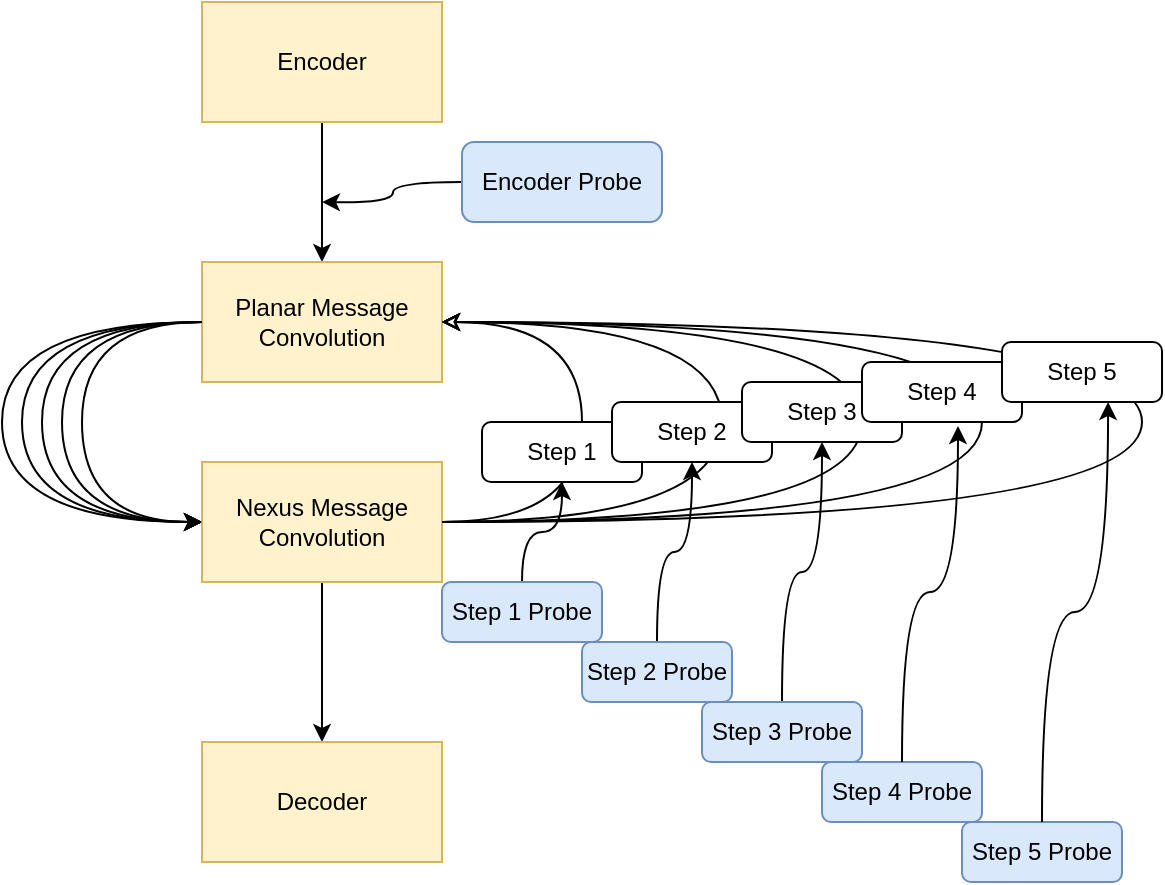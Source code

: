 <mxfile version="26.2.13">
  <diagram name="Page-1" id="L7l0dstNkjbx7Ky0Pc4p">
    <mxGraphModel dx="852" dy="606" grid="1" gridSize="10" guides="1" tooltips="1" connect="1" arrows="1" fold="1" page="1" pageScale="1" pageWidth="850" pageHeight="1100" math="0" shadow="0">
      <root>
        <mxCell id="0" />
        <mxCell id="1" parent="0" />
        <mxCell id="kMyLr6s2t6i_OizCnfoV-5" style="edgeStyle=orthogonalEdgeStyle;rounded=0;orthogonalLoop=1;jettySize=auto;html=1;entryX=0.5;entryY=0;entryDx=0;entryDy=0;" edge="1" parent="1" source="kMyLr6s2t6i_OizCnfoV-1" target="kMyLr6s2t6i_OizCnfoV-2">
          <mxGeometry relative="1" as="geometry" />
        </mxCell>
        <mxCell id="kMyLr6s2t6i_OizCnfoV-1" value="Encoder" style="rounded=0;whiteSpace=wrap;html=1;fillColor=#fff2cc;strokeColor=#d6b656;" vertex="1" parent="1">
          <mxGeometry x="140" y="240" width="120" height="60" as="geometry" />
        </mxCell>
        <mxCell id="kMyLr6s2t6i_OizCnfoV-9" style="edgeStyle=orthogonalEdgeStyle;curved=1;rounded=0;orthogonalLoop=1;jettySize=auto;html=1;exitX=0;exitY=0.5;exitDx=0;exitDy=0;entryX=0;entryY=0.5;entryDx=0;entryDy=0;" edge="1" parent="1" source="kMyLr6s2t6i_OizCnfoV-2" target="kMyLr6s2t6i_OizCnfoV-3">
          <mxGeometry relative="1" as="geometry">
            <Array as="points">
              <mxPoint x="80" y="400" />
              <mxPoint x="80" y="500" />
            </Array>
          </mxGeometry>
        </mxCell>
        <mxCell id="kMyLr6s2t6i_OizCnfoV-11" style="edgeStyle=orthogonalEdgeStyle;curved=1;rounded=0;orthogonalLoop=1;jettySize=auto;html=1;exitX=0;exitY=0.5;exitDx=0;exitDy=0;" edge="1" parent="1" source="kMyLr6s2t6i_OizCnfoV-2">
          <mxGeometry relative="1" as="geometry">
            <mxPoint x="140" y="500" as="targetPoint" />
            <Array as="points">
              <mxPoint x="70" y="400" />
              <mxPoint x="70" y="500" />
              <mxPoint x="140" y="500" />
            </Array>
          </mxGeometry>
        </mxCell>
        <mxCell id="kMyLr6s2t6i_OizCnfoV-12" style="edgeStyle=orthogonalEdgeStyle;curved=1;rounded=0;orthogonalLoop=1;jettySize=auto;html=1;entryX=0;entryY=0.5;entryDx=0;entryDy=0;exitX=0;exitY=0.5;exitDx=0;exitDy=0;" edge="1" parent="1" source="kMyLr6s2t6i_OizCnfoV-2" target="kMyLr6s2t6i_OizCnfoV-3">
          <mxGeometry relative="1" as="geometry">
            <Array as="points">
              <mxPoint x="50" y="400" />
              <mxPoint x="50" y="500" />
            </Array>
          </mxGeometry>
        </mxCell>
        <mxCell id="kMyLr6s2t6i_OizCnfoV-14" style="edgeStyle=orthogonalEdgeStyle;curved=1;rounded=0;orthogonalLoop=1;jettySize=auto;html=1;entryX=0;entryY=0.5;entryDx=0;entryDy=0;exitX=0;exitY=0.5;exitDx=0;exitDy=0;" edge="1" parent="1" source="kMyLr6s2t6i_OizCnfoV-2" target="kMyLr6s2t6i_OizCnfoV-3">
          <mxGeometry relative="1" as="geometry">
            <Array as="points">
              <mxPoint x="40" y="400" />
              <mxPoint x="40" y="500" />
            </Array>
          </mxGeometry>
        </mxCell>
        <mxCell id="kMyLr6s2t6i_OizCnfoV-2" value="Planar Message Convolution " style="rounded=0;whiteSpace=wrap;html=1;fillColor=#fff2cc;strokeColor=#d6b656;" vertex="1" parent="1">
          <mxGeometry x="140" y="370" width="120" height="60" as="geometry" />
        </mxCell>
        <mxCell id="kMyLr6s2t6i_OizCnfoV-7" style="edgeStyle=orthogonalEdgeStyle;rounded=0;orthogonalLoop=1;jettySize=auto;html=1;" edge="1" parent="1" source="kMyLr6s2t6i_OizCnfoV-3" target="kMyLr6s2t6i_OizCnfoV-4">
          <mxGeometry relative="1" as="geometry" />
        </mxCell>
        <mxCell id="kMyLr6s2t6i_OizCnfoV-3" value="Nexus Message Convolution" style="rounded=0;whiteSpace=wrap;html=1;fillColor=#fff2cc;strokeColor=#d6b656;" vertex="1" parent="1">
          <mxGeometry x="140" y="470" width="120" height="60" as="geometry" />
        </mxCell>
        <mxCell id="kMyLr6s2t6i_OizCnfoV-4" value="Decoder" style="rounded=0;whiteSpace=wrap;html=1;fillColor=#fff2cc;strokeColor=#d6b656;" vertex="1" parent="1">
          <mxGeometry x="140" y="610" width="120" height="60" as="geometry" />
        </mxCell>
        <mxCell id="kMyLr6s2t6i_OizCnfoV-13" style="edgeStyle=orthogonalEdgeStyle;curved=1;rounded=0;orthogonalLoop=1;jettySize=auto;html=1;entryX=0;entryY=0.5;entryDx=0;entryDy=0;exitX=0;exitY=0.5;exitDx=0;exitDy=0;" edge="1" parent="1" source="kMyLr6s2t6i_OizCnfoV-2" target="kMyLr6s2t6i_OizCnfoV-3">
          <mxGeometry relative="1" as="geometry">
            <Array as="points">
              <mxPoint x="60" y="400" />
              <mxPoint x="60" y="500" />
            </Array>
          </mxGeometry>
        </mxCell>
        <mxCell id="kMyLr6s2t6i_OizCnfoV-15" style="edgeStyle=orthogonalEdgeStyle;curved=1;rounded=0;orthogonalLoop=1;jettySize=auto;html=1;exitX=1;exitY=0.5;exitDx=0;exitDy=0;startArrow=classic;startFill=0;endArrow=none;" edge="1" parent="1" source="kMyLr6s2t6i_OizCnfoV-2">
          <mxGeometry relative="1" as="geometry">
            <mxPoint x="390" y="400" as="sourcePoint" />
            <mxPoint x="260" y="500" as="targetPoint" />
            <Array as="points">
              <mxPoint x="610" y="400" />
              <mxPoint x="610" y="500" />
            </Array>
          </mxGeometry>
        </mxCell>
        <mxCell id="kMyLr6s2t6i_OizCnfoV-17" style="edgeStyle=orthogonalEdgeStyle;curved=1;rounded=0;orthogonalLoop=1;jettySize=auto;html=1;exitX=1;exitY=0.5;exitDx=0;exitDy=0;startArrow=classic;startFill=0;endArrow=none;" edge="1" parent="1" source="kMyLr6s2t6i_OizCnfoV-2">
          <mxGeometry relative="1" as="geometry">
            <mxPoint x="390" y="400" as="sourcePoint" />
            <mxPoint x="260" y="500" as="targetPoint" />
            <Array as="points">
              <mxPoint x="470" y="400" />
              <mxPoint x="470" y="500" />
            </Array>
          </mxGeometry>
        </mxCell>
        <mxCell id="kMyLr6s2t6i_OizCnfoV-18" style="edgeStyle=orthogonalEdgeStyle;curved=1;rounded=0;orthogonalLoop=1;jettySize=auto;html=1;startArrow=classic;startFill=0;endArrow=none;" edge="1" parent="1">
          <mxGeometry relative="1" as="geometry">
            <mxPoint x="260" y="400" as="sourcePoint" />
            <mxPoint x="260" y="500" as="targetPoint" />
            <Array as="points">
              <mxPoint x="330" y="400" />
              <mxPoint x="330" y="500" />
            </Array>
          </mxGeometry>
        </mxCell>
        <mxCell id="kMyLr6s2t6i_OizCnfoV-19" style="edgeStyle=orthogonalEdgeStyle;curved=1;rounded=0;orthogonalLoop=1;jettySize=auto;html=1;exitX=1;exitY=0.5;exitDx=0;exitDy=0;startArrow=classic;startFill=0;endArrow=none;" edge="1" parent="1" source="kMyLr6s2t6i_OizCnfoV-2" target="kMyLr6s2t6i_OizCnfoV-3">
          <mxGeometry relative="1" as="geometry">
            <mxPoint x="390" y="400" as="sourcePoint" />
            <mxPoint x="390" y="500" as="targetPoint" />
            <Array as="points">
              <mxPoint x="530" y="400" />
              <mxPoint x="530" y="500" />
            </Array>
          </mxGeometry>
        </mxCell>
        <mxCell id="kMyLr6s2t6i_OizCnfoV-20" style="edgeStyle=orthogonalEdgeStyle;curved=1;rounded=0;orthogonalLoop=1;jettySize=auto;html=1;exitX=1;exitY=0.5;exitDx=0;exitDy=0;startArrow=classic;startFill=0;endArrow=none;" edge="1" parent="1" source="kMyLr6s2t6i_OizCnfoV-2">
          <mxGeometry relative="1" as="geometry">
            <mxPoint x="280" y="410" as="sourcePoint" />
            <mxPoint x="260" y="500" as="targetPoint" />
            <Array as="points">
              <mxPoint x="400" y="400" />
              <mxPoint x="400" y="500" />
            </Array>
          </mxGeometry>
        </mxCell>
        <mxCell id="kMyLr6s2t6i_OizCnfoV-30" style="edgeStyle=orthogonalEdgeStyle;curved=1;rounded=0;orthogonalLoop=1;jettySize=auto;html=1;" edge="1" parent="1" source="kMyLr6s2t6i_OizCnfoV-24">
          <mxGeometry relative="1" as="geometry">
            <mxPoint x="200" y="340" as="targetPoint" />
          </mxGeometry>
        </mxCell>
        <mxCell id="kMyLr6s2t6i_OizCnfoV-24" value="Encoder Probe" style="rounded=1;whiteSpace=wrap;html=1;fillColor=#dae8fc;strokeColor=#6c8ebf;" vertex="1" parent="1">
          <mxGeometry x="270" y="310" width="100" height="40" as="geometry" />
        </mxCell>
        <mxCell id="kMyLr6s2t6i_OizCnfoV-27" value="Step 1" style="rounded=1;whiteSpace=wrap;html=1;" vertex="1" parent="1">
          <mxGeometry x="280" y="450" width="80" height="30" as="geometry" />
        </mxCell>
        <mxCell id="kMyLr6s2t6i_OizCnfoV-33" value="Step 2" style="rounded=1;whiteSpace=wrap;html=1;" vertex="1" parent="1">
          <mxGeometry x="345" y="440" width="80" height="30" as="geometry" />
        </mxCell>
        <mxCell id="kMyLr6s2t6i_OizCnfoV-28" value="Step 3" style="rounded=1;whiteSpace=wrap;html=1;" vertex="1" parent="1">
          <mxGeometry x="410" y="430" width="80" height="30" as="geometry" />
        </mxCell>
        <mxCell id="kMyLr6s2t6i_OizCnfoV-32" value="Step 4" style="rounded=1;whiteSpace=wrap;html=1;" vertex="1" parent="1">
          <mxGeometry x="470" y="420" width="80" height="30" as="geometry" />
        </mxCell>
        <mxCell id="kMyLr6s2t6i_OizCnfoV-21" value="Step 5" style="rounded=1;whiteSpace=wrap;html=1;" vertex="1" parent="1">
          <mxGeometry x="540" y="410" width="80" height="30" as="geometry" />
        </mxCell>
        <mxCell id="kMyLr6s2t6i_OizCnfoV-41" style="edgeStyle=orthogonalEdgeStyle;curved=1;rounded=0;orthogonalLoop=1;jettySize=auto;html=1;entryX=0.5;entryY=1;entryDx=0;entryDy=0;" edge="1" parent="1" source="kMyLr6s2t6i_OizCnfoV-35" target="kMyLr6s2t6i_OizCnfoV-27">
          <mxGeometry relative="1" as="geometry" />
        </mxCell>
        <mxCell id="kMyLr6s2t6i_OizCnfoV-35" value="Step 1 Probe" style="rounded=1;whiteSpace=wrap;html=1;fillColor=#dae8fc;strokeColor=#6c8ebf;" vertex="1" parent="1">
          <mxGeometry x="260" y="530" width="80" height="30" as="geometry" />
        </mxCell>
        <mxCell id="kMyLr6s2t6i_OizCnfoV-43" style="edgeStyle=orthogonalEdgeStyle;curved=1;rounded=0;orthogonalLoop=1;jettySize=auto;html=1;entryX=0.5;entryY=1;entryDx=0;entryDy=0;" edge="1" parent="1" source="kMyLr6s2t6i_OizCnfoV-36" target="kMyLr6s2t6i_OizCnfoV-33">
          <mxGeometry relative="1" as="geometry" />
        </mxCell>
        <mxCell id="kMyLr6s2t6i_OizCnfoV-36" value="Step 2 Probe" style="rounded=1;whiteSpace=wrap;html=1;fillColor=#dae8fc;strokeColor=#6c8ebf;" vertex="1" parent="1">
          <mxGeometry x="330" y="560" width="75" height="30" as="geometry" />
        </mxCell>
        <mxCell id="kMyLr6s2t6i_OizCnfoV-44" style="edgeStyle=orthogonalEdgeStyle;curved=1;rounded=0;orthogonalLoop=1;jettySize=auto;html=1;entryX=0.5;entryY=1;entryDx=0;entryDy=0;" edge="1" parent="1" source="kMyLr6s2t6i_OizCnfoV-37" target="kMyLr6s2t6i_OizCnfoV-28">
          <mxGeometry relative="1" as="geometry" />
        </mxCell>
        <mxCell id="kMyLr6s2t6i_OizCnfoV-37" value="Step 3 Probe" style="rounded=1;whiteSpace=wrap;html=1;fillColor=#dae8fc;strokeColor=#6c8ebf;" vertex="1" parent="1">
          <mxGeometry x="390" y="590" width="80" height="30" as="geometry" />
        </mxCell>
        <mxCell id="kMyLr6s2t6i_OizCnfoV-38" value="Step 4 Probe" style="rounded=1;whiteSpace=wrap;html=1;fillColor=#dae8fc;strokeColor=#6c8ebf;" vertex="1" parent="1">
          <mxGeometry x="450" y="620" width="80" height="30" as="geometry" />
        </mxCell>
        <mxCell id="kMyLr6s2t6i_OizCnfoV-39" value="Step 5 Probe" style="rounded=1;whiteSpace=wrap;html=1;fillColor=#dae8fc;strokeColor=#6c8ebf;" vertex="1" parent="1">
          <mxGeometry x="520" y="650" width="80" height="30" as="geometry" />
        </mxCell>
        <mxCell id="kMyLr6s2t6i_OizCnfoV-45" style="edgeStyle=orthogonalEdgeStyle;curved=1;rounded=0;orthogonalLoop=1;jettySize=auto;html=1;entryX=0.6;entryY=1.067;entryDx=0;entryDy=0;entryPerimeter=0;" edge="1" parent="1" source="kMyLr6s2t6i_OizCnfoV-38" target="kMyLr6s2t6i_OizCnfoV-32">
          <mxGeometry relative="1" as="geometry" />
        </mxCell>
        <mxCell id="kMyLr6s2t6i_OizCnfoV-46" style="edgeStyle=orthogonalEdgeStyle;curved=1;rounded=0;orthogonalLoop=1;jettySize=auto;html=1;entryX=0.663;entryY=1;entryDx=0;entryDy=0;entryPerimeter=0;" edge="1" parent="1" source="kMyLr6s2t6i_OizCnfoV-39" target="kMyLr6s2t6i_OizCnfoV-21">
          <mxGeometry relative="1" as="geometry" />
        </mxCell>
      </root>
    </mxGraphModel>
  </diagram>
</mxfile>
